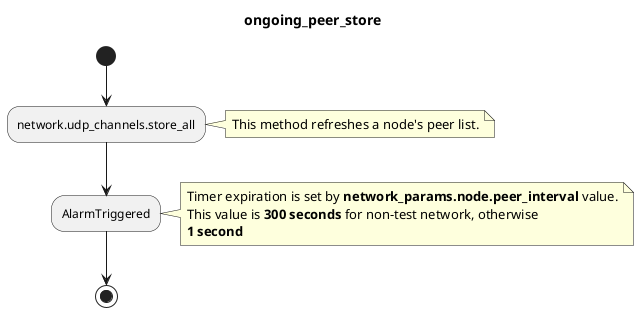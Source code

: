 @startuml

title ongoing_peer_store

(*)--> network.udp_channels.store_all

note right
This method refreshes a node's peer list.
end note

network.udp_channels.store_all --> AlarmTriggered

note right
Timer expiration is set by **network_params.node.peer_interval** value.
This value is **300 seconds** for non-test network, otherwise 
**1 second**
end note

AlarmTriggered --> (*)

@enduml
